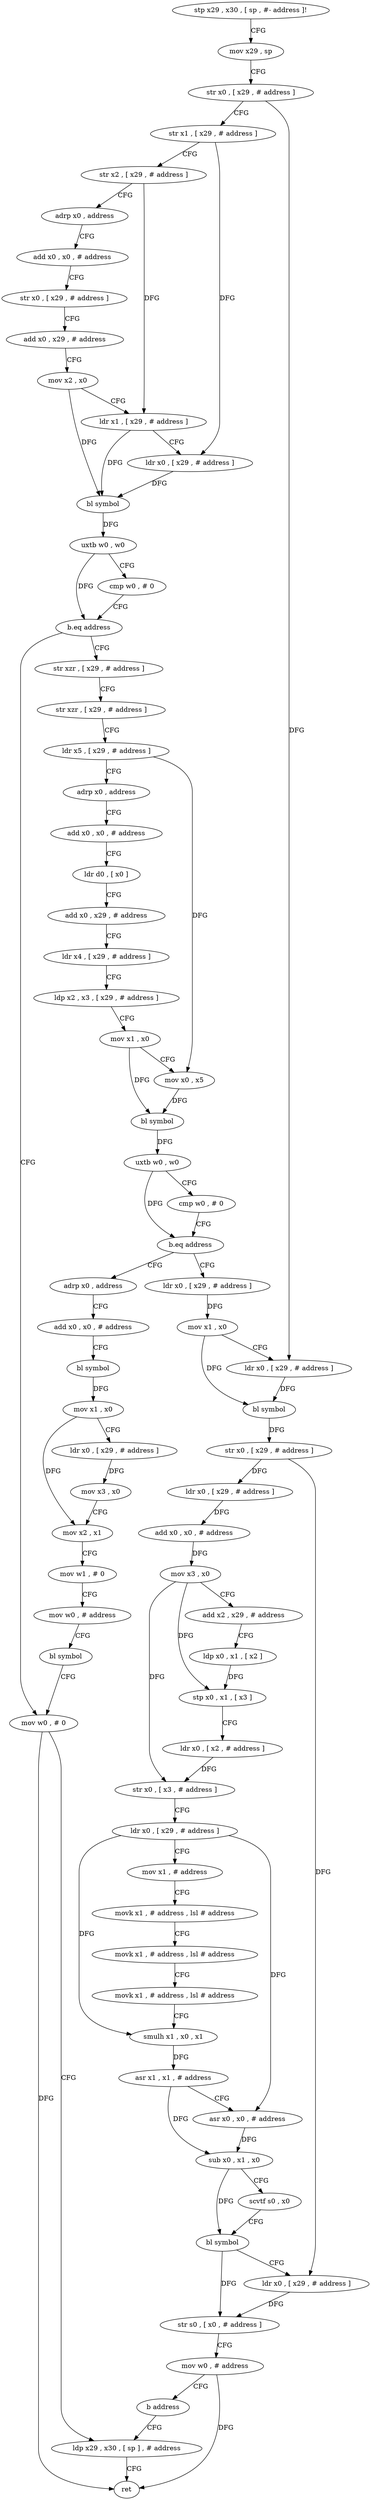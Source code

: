 digraph "func" {
"4276716" [label = "stp x29 , x30 , [ sp , #- address ]!" ]
"4276720" [label = "mov x29 , sp" ]
"4276724" [label = "str x0 , [ x29 , # address ]" ]
"4276728" [label = "str x1 , [ x29 , # address ]" ]
"4276732" [label = "str x2 , [ x29 , # address ]" ]
"4276736" [label = "adrp x0 , address" ]
"4276740" [label = "add x0 , x0 , # address" ]
"4276744" [label = "str x0 , [ x29 , # address ]" ]
"4276748" [label = "add x0 , x29 , # address" ]
"4276752" [label = "mov x2 , x0" ]
"4276756" [label = "ldr x1 , [ x29 , # address ]" ]
"4276760" [label = "ldr x0 , [ x29 , # address ]" ]
"4276764" [label = "bl symbol" ]
"4276768" [label = "uxtb w0 , w0" ]
"4276772" [label = "cmp w0 , # 0" ]
"4276776" [label = "b.eq address" ]
"4276992" [label = "mov w0 , # 0" ]
"4276780" [label = "str xzr , [ x29 , # address ]" ]
"4276996" [label = "ldp x29 , x30 , [ sp ] , # address" ]
"4276784" [label = "str xzr , [ x29 , # address ]" ]
"4276788" [label = "ldr x5 , [ x29 , # address ]" ]
"4276792" [label = "adrp x0 , address" ]
"4276796" [label = "add x0 , x0 , # address" ]
"4276800" [label = "ldr d0 , [ x0 ]" ]
"4276804" [label = "add x0 , x29 , # address" ]
"4276808" [label = "ldr x4 , [ x29 , # address ]" ]
"4276812" [label = "ldp x2 , x3 , [ x29 , # address ]" ]
"4276816" [label = "mov x1 , x0" ]
"4276820" [label = "mov x0 , x5" ]
"4276824" [label = "bl symbol" ]
"4276828" [label = "uxtb w0 , w0" ]
"4276832" [label = "cmp w0 , # 0" ]
"4276836" [label = "b.eq address" ]
"4276952" [label = "adrp x0 , address" ]
"4276840" [label = "ldr x0 , [ x29 , # address ]" ]
"4276956" [label = "add x0 , x0 , # address" ]
"4276960" [label = "bl symbol" ]
"4276964" [label = "mov x1 , x0" ]
"4276968" [label = "ldr x0 , [ x29 , # address ]" ]
"4276972" [label = "mov x3 , x0" ]
"4276976" [label = "mov x2 , x1" ]
"4276980" [label = "mov w1 , # 0" ]
"4276984" [label = "mov w0 , # address" ]
"4276988" [label = "bl symbol" ]
"4276844" [label = "mov x1 , x0" ]
"4276848" [label = "ldr x0 , [ x29 , # address ]" ]
"4276852" [label = "bl symbol" ]
"4276856" [label = "str x0 , [ x29 , # address ]" ]
"4276860" [label = "ldr x0 , [ x29 , # address ]" ]
"4276864" [label = "add x0 , x0 , # address" ]
"4276868" [label = "mov x3 , x0" ]
"4276872" [label = "add x2 , x29 , # address" ]
"4276876" [label = "ldp x0 , x1 , [ x2 ]" ]
"4276880" [label = "stp x0 , x1 , [ x3 ]" ]
"4276884" [label = "ldr x0 , [ x2 , # address ]" ]
"4276888" [label = "str x0 , [ x3 , # address ]" ]
"4276892" [label = "ldr x0 , [ x29 , # address ]" ]
"4276896" [label = "mov x1 , # address" ]
"4276900" [label = "movk x1 , # address , lsl # address" ]
"4276904" [label = "movk x1 , # address , lsl # address" ]
"4276908" [label = "movk x1 , # address , lsl # address" ]
"4276912" [label = "smulh x1 , x0 , x1" ]
"4276916" [label = "asr x1 , x1 , # address" ]
"4276920" [label = "asr x0 , x0 , # address" ]
"4276924" [label = "sub x0 , x1 , x0" ]
"4276928" [label = "scvtf s0 , x0" ]
"4276932" [label = "bl symbol" ]
"4276936" [label = "ldr x0 , [ x29 , # address ]" ]
"4276940" [label = "str s0 , [ x0 , # address ]" ]
"4276944" [label = "mov w0 , # address" ]
"4276948" [label = "b address" ]
"4277000" [label = "ret" ]
"4276716" -> "4276720" [ label = "CFG" ]
"4276720" -> "4276724" [ label = "CFG" ]
"4276724" -> "4276728" [ label = "CFG" ]
"4276724" -> "4276848" [ label = "DFG" ]
"4276728" -> "4276732" [ label = "CFG" ]
"4276728" -> "4276760" [ label = "DFG" ]
"4276732" -> "4276736" [ label = "CFG" ]
"4276732" -> "4276756" [ label = "DFG" ]
"4276736" -> "4276740" [ label = "CFG" ]
"4276740" -> "4276744" [ label = "CFG" ]
"4276744" -> "4276748" [ label = "CFG" ]
"4276748" -> "4276752" [ label = "CFG" ]
"4276752" -> "4276756" [ label = "CFG" ]
"4276752" -> "4276764" [ label = "DFG" ]
"4276756" -> "4276760" [ label = "CFG" ]
"4276756" -> "4276764" [ label = "DFG" ]
"4276760" -> "4276764" [ label = "DFG" ]
"4276764" -> "4276768" [ label = "DFG" ]
"4276768" -> "4276772" [ label = "CFG" ]
"4276768" -> "4276776" [ label = "DFG" ]
"4276772" -> "4276776" [ label = "CFG" ]
"4276776" -> "4276992" [ label = "CFG" ]
"4276776" -> "4276780" [ label = "CFG" ]
"4276992" -> "4276996" [ label = "CFG" ]
"4276992" -> "4277000" [ label = "DFG" ]
"4276780" -> "4276784" [ label = "CFG" ]
"4276996" -> "4277000" [ label = "CFG" ]
"4276784" -> "4276788" [ label = "CFG" ]
"4276788" -> "4276792" [ label = "CFG" ]
"4276788" -> "4276820" [ label = "DFG" ]
"4276792" -> "4276796" [ label = "CFG" ]
"4276796" -> "4276800" [ label = "CFG" ]
"4276800" -> "4276804" [ label = "CFG" ]
"4276804" -> "4276808" [ label = "CFG" ]
"4276808" -> "4276812" [ label = "CFG" ]
"4276812" -> "4276816" [ label = "CFG" ]
"4276816" -> "4276820" [ label = "CFG" ]
"4276816" -> "4276824" [ label = "DFG" ]
"4276820" -> "4276824" [ label = "DFG" ]
"4276824" -> "4276828" [ label = "DFG" ]
"4276828" -> "4276832" [ label = "CFG" ]
"4276828" -> "4276836" [ label = "DFG" ]
"4276832" -> "4276836" [ label = "CFG" ]
"4276836" -> "4276952" [ label = "CFG" ]
"4276836" -> "4276840" [ label = "CFG" ]
"4276952" -> "4276956" [ label = "CFG" ]
"4276840" -> "4276844" [ label = "DFG" ]
"4276956" -> "4276960" [ label = "CFG" ]
"4276960" -> "4276964" [ label = "DFG" ]
"4276964" -> "4276968" [ label = "CFG" ]
"4276964" -> "4276976" [ label = "DFG" ]
"4276968" -> "4276972" [ label = "DFG" ]
"4276972" -> "4276976" [ label = "CFG" ]
"4276976" -> "4276980" [ label = "CFG" ]
"4276980" -> "4276984" [ label = "CFG" ]
"4276984" -> "4276988" [ label = "CFG" ]
"4276988" -> "4276992" [ label = "CFG" ]
"4276844" -> "4276848" [ label = "CFG" ]
"4276844" -> "4276852" [ label = "DFG" ]
"4276848" -> "4276852" [ label = "DFG" ]
"4276852" -> "4276856" [ label = "DFG" ]
"4276856" -> "4276860" [ label = "DFG" ]
"4276856" -> "4276936" [ label = "DFG" ]
"4276860" -> "4276864" [ label = "DFG" ]
"4276864" -> "4276868" [ label = "DFG" ]
"4276868" -> "4276872" [ label = "CFG" ]
"4276868" -> "4276880" [ label = "DFG" ]
"4276868" -> "4276888" [ label = "DFG" ]
"4276872" -> "4276876" [ label = "CFG" ]
"4276876" -> "4276880" [ label = "DFG" ]
"4276880" -> "4276884" [ label = "CFG" ]
"4276884" -> "4276888" [ label = "DFG" ]
"4276888" -> "4276892" [ label = "CFG" ]
"4276892" -> "4276896" [ label = "CFG" ]
"4276892" -> "4276912" [ label = "DFG" ]
"4276892" -> "4276920" [ label = "DFG" ]
"4276896" -> "4276900" [ label = "CFG" ]
"4276900" -> "4276904" [ label = "CFG" ]
"4276904" -> "4276908" [ label = "CFG" ]
"4276908" -> "4276912" [ label = "CFG" ]
"4276912" -> "4276916" [ label = "DFG" ]
"4276916" -> "4276920" [ label = "CFG" ]
"4276916" -> "4276924" [ label = "DFG" ]
"4276920" -> "4276924" [ label = "DFG" ]
"4276924" -> "4276928" [ label = "CFG" ]
"4276924" -> "4276932" [ label = "DFG" ]
"4276928" -> "4276932" [ label = "CFG" ]
"4276932" -> "4276936" [ label = "CFG" ]
"4276932" -> "4276940" [ label = "DFG" ]
"4276936" -> "4276940" [ label = "DFG" ]
"4276940" -> "4276944" [ label = "CFG" ]
"4276944" -> "4276948" [ label = "CFG" ]
"4276944" -> "4277000" [ label = "DFG" ]
"4276948" -> "4276996" [ label = "CFG" ]
}

